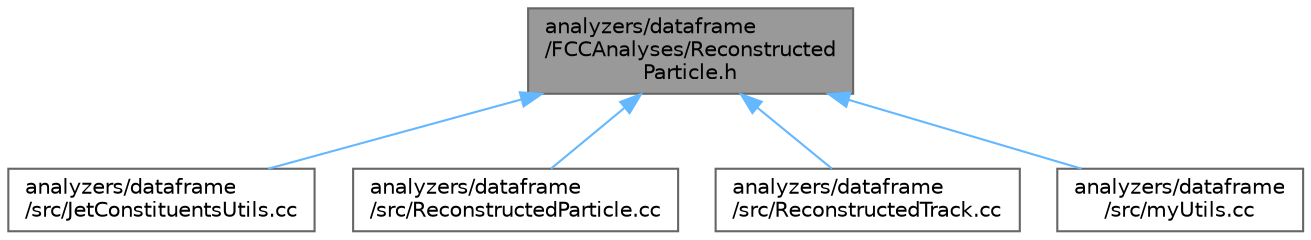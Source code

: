 digraph "analyzers/dataframe/FCCAnalyses/ReconstructedParticle.h"
{
 // LATEX_PDF_SIZE
  bgcolor="transparent";
  edge [fontname=Helvetica,fontsize=10,labelfontname=Helvetica,labelfontsize=10];
  node [fontname=Helvetica,fontsize=10,shape=box,height=0.2,width=0.4];
  Node1 [id="Node000001",label="analyzers/dataframe\l/FCCAnalyses/Reconstructed\lParticle.h",height=0.2,width=0.4,color="gray40", fillcolor="grey60", style="filled", fontcolor="black",tooltip=" "];
  Node1 -> Node2 [id="edge1_Node000001_Node000002",dir="back",color="steelblue1",style="solid",tooltip=" "];
  Node2 [id="Node000002",label="analyzers/dataframe\l/src/JetConstituentsUtils.cc",height=0.2,width=0.4,color="grey40", fillcolor="white", style="filled",URL="$_jet_constituents_utils_8cc.html",tooltip=" "];
  Node1 -> Node3 [id="edge2_Node000001_Node000003",dir="back",color="steelblue1",style="solid",tooltip=" "];
  Node3 [id="Node000003",label="analyzers/dataframe\l/src/ReconstructedParticle.cc",height=0.2,width=0.4,color="grey40", fillcolor="white", style="filled",URL="$_reconstructed_particle_8cc.html",tooltip=" "];
  Node1 -> Node4 [id="edge3_Node000001_Node000004",dir="back",color="steelblue1",style="solid",tooltip=" "];
  Node4 [id="Node000004",label="analyzers/dataframe\l/src/ReconstructedTrack.cc",height=0.2,width=0.4,color="grey40", fillcolor="white", style="filled",URL="$_reconstructed_track_8cc.html",tooltip=" "];
  Node1 -> Node5 [id="edge4_Node000001_Node000005",dir="back",color="steelblue1",style="solid",tooltip=" "];
  Node5 [id="Node000005",label="analyzers/dataframe\l/src/myUtils.cc",height=0.2,width=0.4,color="grey40", fillcolor="white", style="filled",URL="$my_utils_8cc.html",tooltip=" "];
}
